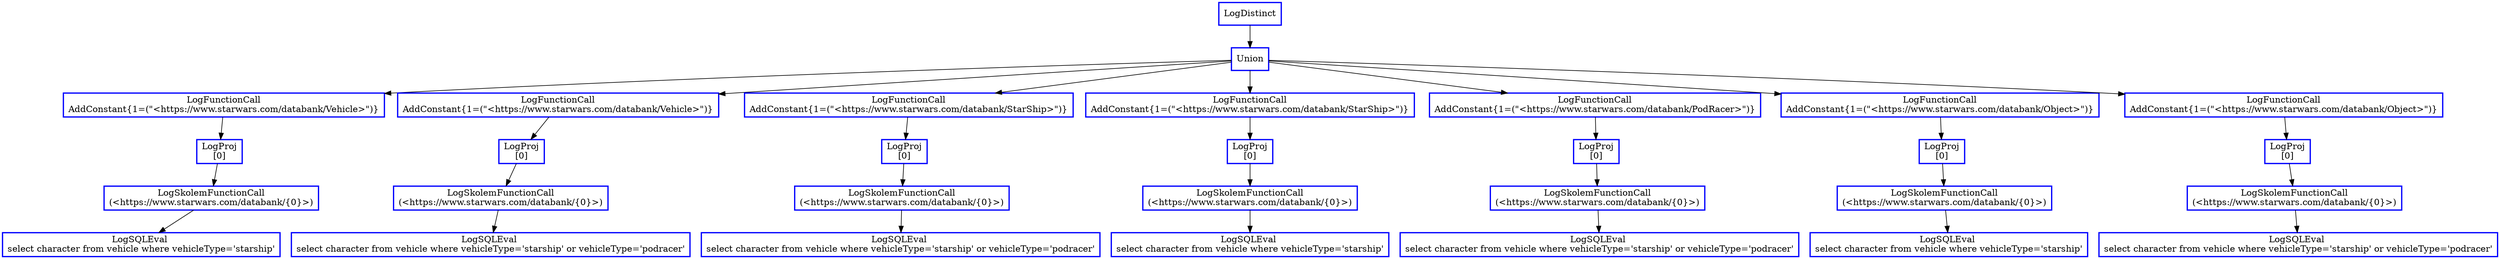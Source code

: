 digraph  g{
node [shape=rectangle, color=black, fontcolor=black, style=bold]
0 [label="LogDistinct" , color = blue] ; 
1 [label="Union", color = blue] ; 
0 -> 1 ; 
2 [label="LogFunctionCall
AddConstant{1=(\"<https://www.starwars.com/databank/Vehicle>\")}" , color = blue] ; 
1 -> 2 ; 
3 [label="LogProj
[0]" , color = blue] ; 
2 -> 3 ; 
4 [label="LogSkolemFunctionCall
(<https://www.starwars.com/databank/{0}>)" , color = blue] ; 
3 -> 4 ; 
5 [label="LogSQLEval 
select character from vehicle where vehicleType='starship'", color = blue] ; 
4 -> 5 ; 
7 [label="LogFunctionCall
AddConstant{1=(\"<https://www.starwars.com/databank/Vehicle>\")}" , color = blue] ; 
1 -> 7 ; 
8 [label="LogProj
[0]" , color = blue] ; 
7 -> 8 ; 
9 [label="LogSkolemFunctionCall
(<https://www.starwars.com/databank/{0}>)" , color = blue] ; 
8 -> 9 ; 
10 [label="LogSQLEval 
select character from vehicle where vehicleType='starship' or vehicleType='podracer'", color = blue] ; 
9 -> 10 ; 
12 [label="LogFunctionCall
AddConstant{1=(\"<https://www.starwars.com/databank/StarShip>\")}" , color = blue] ; 
1 -> 12 ; 
13 [label="LogProj
[0]" , color = blue] ; 
12 -> 13 ; 
14 [label="LogSkolemFunctionCall
(<https://www.starwars.com/databank/{0}>)" , color = blue] ; 
13 -> 14 ; 
15 [label="LogSQLEval 
select character from vehicle where vehicleType='starship' or vehicleType='podracer'", color = blue] ; 
14 -> 15 ; 
17 [label="LogFunctionCall
AddConstant{1=(\"<https://www.starwars.com/databank/StarShip>\")}" , color = blue] ; 
1 -> 17 ; 
18 [label="LogProj
[0]" , color = blue] ; 
17 -> 18 ; 
19 [label="LogSkolemFunctionCall
(<https://www.starwars.com/databank/{0}>)" , color = blue] ; 
18 -> 19 ; 
20 [label="LogSQLEval 
select character from vehicle where vehicleType='starship'", color = blue] ; 
19 -> 20 ; 
22 [label="LogFunctionCall
AddConstant{1=(\"<https://www.starwars.com/databank/PodRacer>\")}" , color = blue] ; 
1 -> 22 ; 
23 [label="LogProj
[0]" , color = blue] ; 
22 -> 23 ; 
24 [label="LogSkolemFunctionCall
(<https://www.starwars.com/databank/{0}>)" , color = blue] ; 
23 -> 24 ; 
25 [label="LogSQLEval 
select character from vehicle where vehicleType='starship' or vehicleType='podracer'", color = blue] ; 
24 -> 25 ; 
27 [label="LogFunctionCall
AddConstant{1=(\"<https://www.starwars.com/databank/Object>\")}" , color = blue] ; 
1 -> 27 ; 
28 [label="LogProj
[0]" , color = blue] ; 
27 -> 28 ; 
29 [label="LogSkolemFunctionCall
(<https://www.starwars.com/databank/{0}>)" , color = blue] ; 
28 -> 29 ; 
30 [label="LogSQLEval 
select character from vehicle where vehicleType='starship'", color = blue] ; 
29 -> 30 ; 
32 [label="LogFunctionCall
AddConstant{1=(\"<https://www.starwars.com/databank/Object>\")}" , color = blue] ; 
1 -> 32 ; 
33 [label="LogProj
[0]" , color = blue] ; 
32 -> 33 ; 
34 [label="LogSkolemFunctionCall
(<https://www.starwars.com/databank/{0}>)" , color = blue] ; 
33 -> 34 ; 
35 [label="LogSQLEval 
select character from vehicle where vehicleType='starship' or vehicleType='podracer'", color = blue] ; 
34 -> 35 ; 
}

